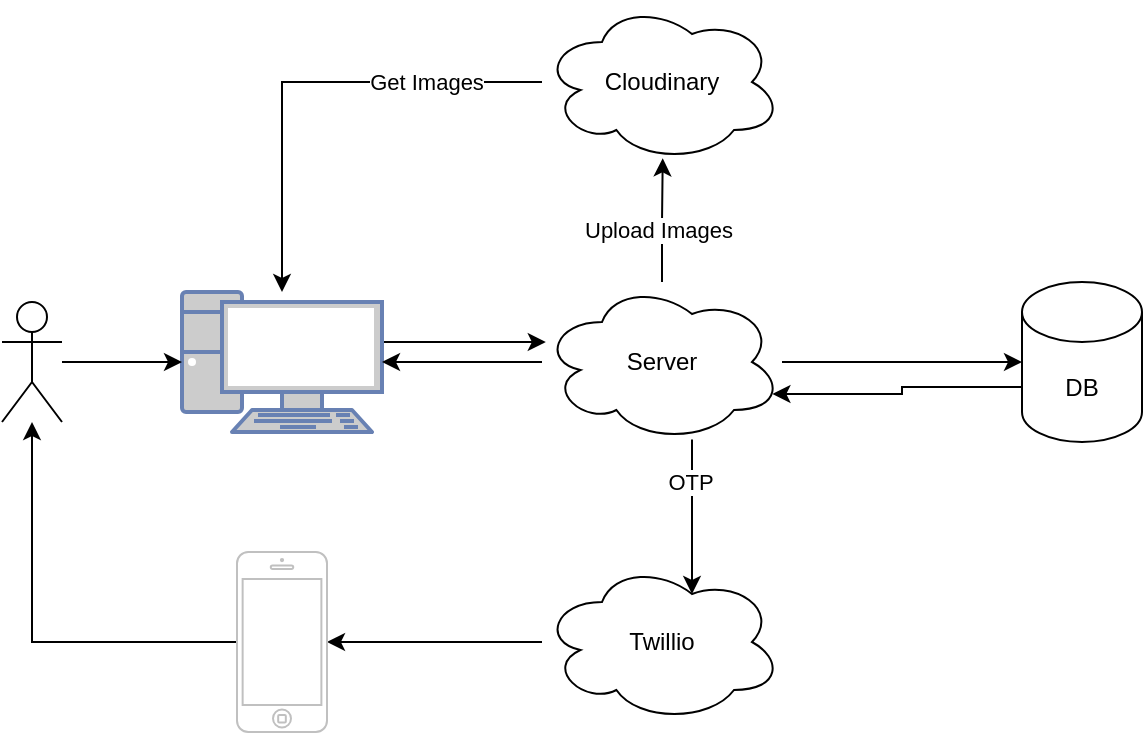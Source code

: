 <mxfile version="24.2.0" type="device">
  <diagram name="Page-1" id="u1dAmHHz-08csS4rkd8T">
    <mxGraphModel dx="915" dy="653" grid="1" gridSize="10" guides="1" tooltips="1" connect="1" arrows="1" fold="1" page="1" pageScale="1" pageWidth="850" pageHeight="1100" math="0" shadow="0">
      <root>
        <mxCell id="0" />
        <mxCell id="1" parent="0" />
        <mxCell id="FSEUlDa0YmA1OjBxsHYK-1" value="" style="shape=umlActor;verticalLabelPosition=bottom;verticalAlign=top;html=1;outlineConnect=0;" vertex="1" parent="1">
          <mxGeometry x="410" y="370" width="30" height="60" as="geometry" />
        </mxCell>
        <mxCell id="FSEUlDa0YmA1OjBxsHYK-12" style="edgeStyle=orthogonalEdgeStyle;rounded=0;orthogonalLoop=1;jettySize=auto;html=1;" edge="1" parent="1" source="FSEUlDa0YmA1OjBxsHYK-2" target="FSEUlDa0YmA1OjBxsHYK-11">
          <mxGeometry relative="1" as="geometry">
            <Array as="points">
              <mxPoint x="670" y="390" />
              <mxPoint x="670" y="390" />
            </Array>
          </mxGeometry>
        </mxCell>
        <mxCell id="FSEUlDa0YmA1OjBxsHYK-2" value="" style="fontColor=#0066CC;verticalAlign=top;verticalLabelPosition=bottom;labelPosition=center;align=center;html=1;outlineConnect=0;fillColor=#CCCCCC;strokeColor=#6881B3;gradientColor=none;gradientDirection=north;strokeWidth=2;shape=mxgraph.networks.pc;" vertex="1" parent="1">
          <mxGeometry x="500" y="365" width="100" height="70" as="geometry" />
        </mxCell>
        <mxCell id="FSEUlDa0YmA1OjBxsHYK-6" value="DB" style="shape=cylinder3;whiteSpace=wrap;html=1;boundedLbl=1;backgroundOutline=1;size=15;" vertex="1" parent="1">
          <mxGeometry x="920" y="360" width="60" height="80" as="geometry" />
        </mxCell>
        <mxCell id="FSEUlDa0YmA1OjBxsHYK-14" style="edgeStyle=orthogonalEdgeStyle;rounded=0;orthogonalLoop=1;jettySize=auto;html=1;" edge="1" parent="1" source="FSEUlDa0YmA1OjBxsHYK-11" target="FSEUlDa0YmA1OjBxsHYK-2">
          <mxGeometry relative="1" as="geometry" />
        </mxCell>
        <mxCell id="FSEUlDa0YmA1OjBxsHYK-11" value="Server" style="ellipse;shape=cloud;whiteSpace=wrap;html=1;" vertex="1" parent="1">
          <mxGeometry x="680" y="360" width="120" height="80" as="geometry" />
        </mxCell>
        <mxCell id="FSEUlDa0YmA1OjBxsHYK-22" style="edgeStyle=orthogonalEdgeStyle;rounded=0;orthogonalLoop=1;jettySize=auto;html=1;entryX=0;entryY=0.5;entryDx=0;entryDy=0;entryPerimeter=0;" edge="1" parent="1" source="FSEUlDa0YmA1OjBxsHYK-1" target="FSEUlDa0YmA1OjBxsHYK-2">
          <mxGeometry relative="1" as="geometry" />
        </mxCell>
        <mxCell id="FSEUlDa0YmA1OjBxsHYK-42" style="edgeStyle=orthogonalEdgeStyle;rounded=0;orthogonalLoop=1;jettySize=auto;html=1;" edge="1" parent="1" source="FSEUlDa0YmA1OjBxsHYK-23" target="FSEUlDa0YmA1OjBxsHYK-2">
          <mxGeometry relative="1" as="geometry" />
        </mxCell>
        <mxCell id="FSEUlDa0YmA1OjBxsHYK-49" value="Get Images" style="edgeLabel;html=1;align=center;verticalAlign=middle;resizable=0;points=[];" vertex="1" connectable="0" parent="FSEUlDa0YmA1OjBxsHYK-42">
          <mxGeometry x="-0.503" relative="1" as="geometry">
            <mxPoint as="offset" />
          </mxGeometry>
        </mxCell>
        <mxCell id="FSEUlDa0YmA1OjBxsHYK-23" value="Cloudinary" style="ellipse;shape=cloud;whiteSpace=wrap;html=1;" vertex="1" parent="1">
          <mxGeometry x="680" y="220" width="120" height="80" as="geometry" />
        </mxCell>
        <mxCell id="FSEUlDa0YmA1OjBxsHYK-33" style="edgeStyle=orthogonalEdgeStyle;rounded=0;orthogonalLoop=1;jettySize=auto;html=1;" edge="1" parent="1" source="FSEUlDa0YmA1OjBxsHYK-24" target="FSEUlDa0YmA1OjBxsHYK-31">
          <mxGeometry relative="1" as="geometry" />
        </mxCell>
        <mxCell id="FSEUlDa0YmA1OjBxsHYK-24" value="Twillio" style="ellipse;shape=cloud;whiteSpace=wrap;html=1;" vertex="1" parent="1">
          <mxGeometry x="680" y="500" width="120" height="80" as="geometry" />
        </mxCell>
        <mxCell id="FSEUlDa0YmA1OjBxsHYK-30" style="edgeStyle=elbowEdgeStyle;rounded=0;orthogonalLoop=1;jettySize=auto;html=1;entryX=0.625;entryY=0.2;entryDx=0;entryDy=0;entryPerimeter=0;" edge="1" parent="1" source="FSEUlDa0YmA1OjBxsHYK-11" target="FSEUlDa0YmA1OjBxsHYK-24">
          <mxGeometry relative="1" as="geometry" />
        </mxCell>
        <mxCell id="FSEUlDa0YmA1OjBxsHYK-46" value="OTP" style="edgeLabel;html=1;align=center;verticalAlign=middle;resizable=0;points=[];" vertex="1" connectable="0" parent="FSEUlDa0YmA1OjBxsHYK-30">
          <mxGeometry x="-0.441" y="-1" relative="1" as="geometry">
            <mxPoint as="offset" />
          </mxGeometry>
        </mxCell>
        <mxCell id="FSEUlDa0YmA1OjBxsHYK-36" style="edgeStyle=orthogonalEdgeStyle;rounded=0;orthogonalLoop=1;jettySize=auto;html=1;" edge="1" parent="1" source="FSEUlDa0YmA1OjBxsHYK-31" target="FSEUlDa0YmA1OjBxsHYK-1">
          <mxGeometry relative="1" as="geometry" />
        </mxCell>
        <mxCell id="FSEUlDa0YmA1OjBxsHYK-31" value="" style="html=1;verticalLabelPosition=bottom;labelBackgroundColor=#ffffff;verticalAlign=top;shadow=0;dashed=0;strokeWidth=1;shape=mxgraph.ios7.misc.iphone;strokeColor=#c0c0c0;" vertex="1" parent="1">
          <mxGeometry x="527.5" y="495" width="45" height="90" as="geometry" />
        </mxCell>
        <mxCell id="FSEUlDa0YmA1OjBxsHYK-43" style="edgeStyle=orthogonalEdgeStyle;rounded=0;orthogonalLoop=1;jettySize=auto;html=1;entryX=0.503;entryY=0.977;entryDx=0;entryDy=0;entryPerimeter=0;" edge="1" parent="1" source="FSEUlDa0YmA1OjBxsHYK-11" target="FSEUlDa0YmA1OjBxsHYK-23">
          <mxGeometry relative="1" as="geometry" />
        </mxCell>
        <mxCell id="FSEUlDa0YmA1OjBxsHYK-48" value="Upload Images" style="edgeLabel;html=1;align=center;verticalAlign=middle;resizable=0;points=[];" vertex="1" connectable="0" parent="FSEUlDa0YmA1OjBxsHYK-43">
          <mxGeometry x="-0.127" y="3" relative="1" as="geometry">
            <mxPoint x="1" y="1" as="offset" />
          </mxGeometry>
        </mxCell>
        <mxCell id="FSEUlDa0YmA1OjBxsHYK-44" style="edgeStyle=orthogonalEdgeStyle;rounded=0;orthogonalLoop=1;jettySize=auto;html=1;entryX=0;entryY=0.5;entryDx=0;entryDy=0;entryPerimeter=0;" edge="1" parent="1" source="FSEUlDa0YmA1OjBxsHYK-11" target="FSEUlDa0YmA1OjBxsHYK-6">
          <mxGeometry relative="1" as="geometry" />
        </mxCell>
        <mxCell id="FSEUlDa0YmA1OjBxsHYK-45" style="edgeStyle=orthogonalEdgeStyle;rounded=0;orthogonalLoop=1;jettySize=auto;html=1;exitX=0;exitY=0;exitDx=0;exitDy=52.5;exitPerimeter=0;entryX=0.96;entryY=0.7;entryDx=0;entryDy=0;entryPerimeter=0;" edge="1" parent="1" source="FSEUlDa0YmA1OjBxsHYK-6" target="FSEUlDa0YmA1OjBxsHYK-11">
          <mxGeometry relative="1" as="geometry" />
        </mxCell>
      </root>
    </mxGraphModel>
  </diagram>
</mxfile>
